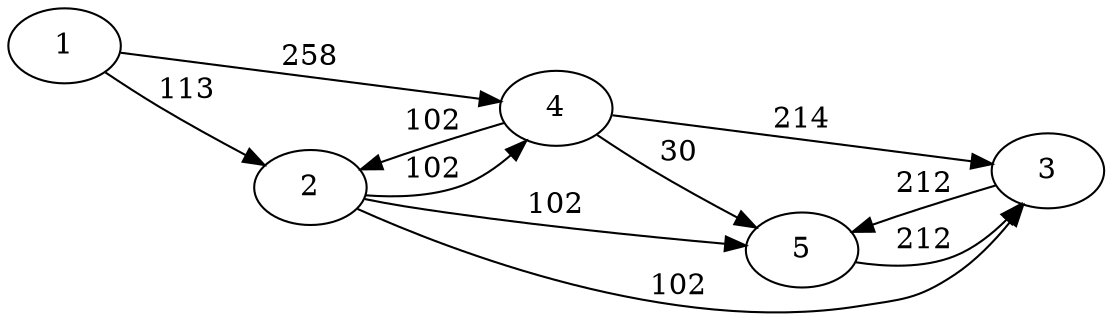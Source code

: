 digraph {
rankdir = LR
1 -> 2[label = 113, weight = 113];
1 -> 4[label = 258, weight = 258];

2 -> 3[label = 102, weight = 102];
2 -> 4[label = 102, weight = 102];
2 -> 5[label = 102, weight = 102];

3 -> 5[label = 212, weight = 212];

4 -> 2[label = 102, weight = 102];
4 -> 3[label = 214, weight = 214];
4 -> 5[label = 30, weight = 30];

5 -> 3[label = 212, weight = 212];

}